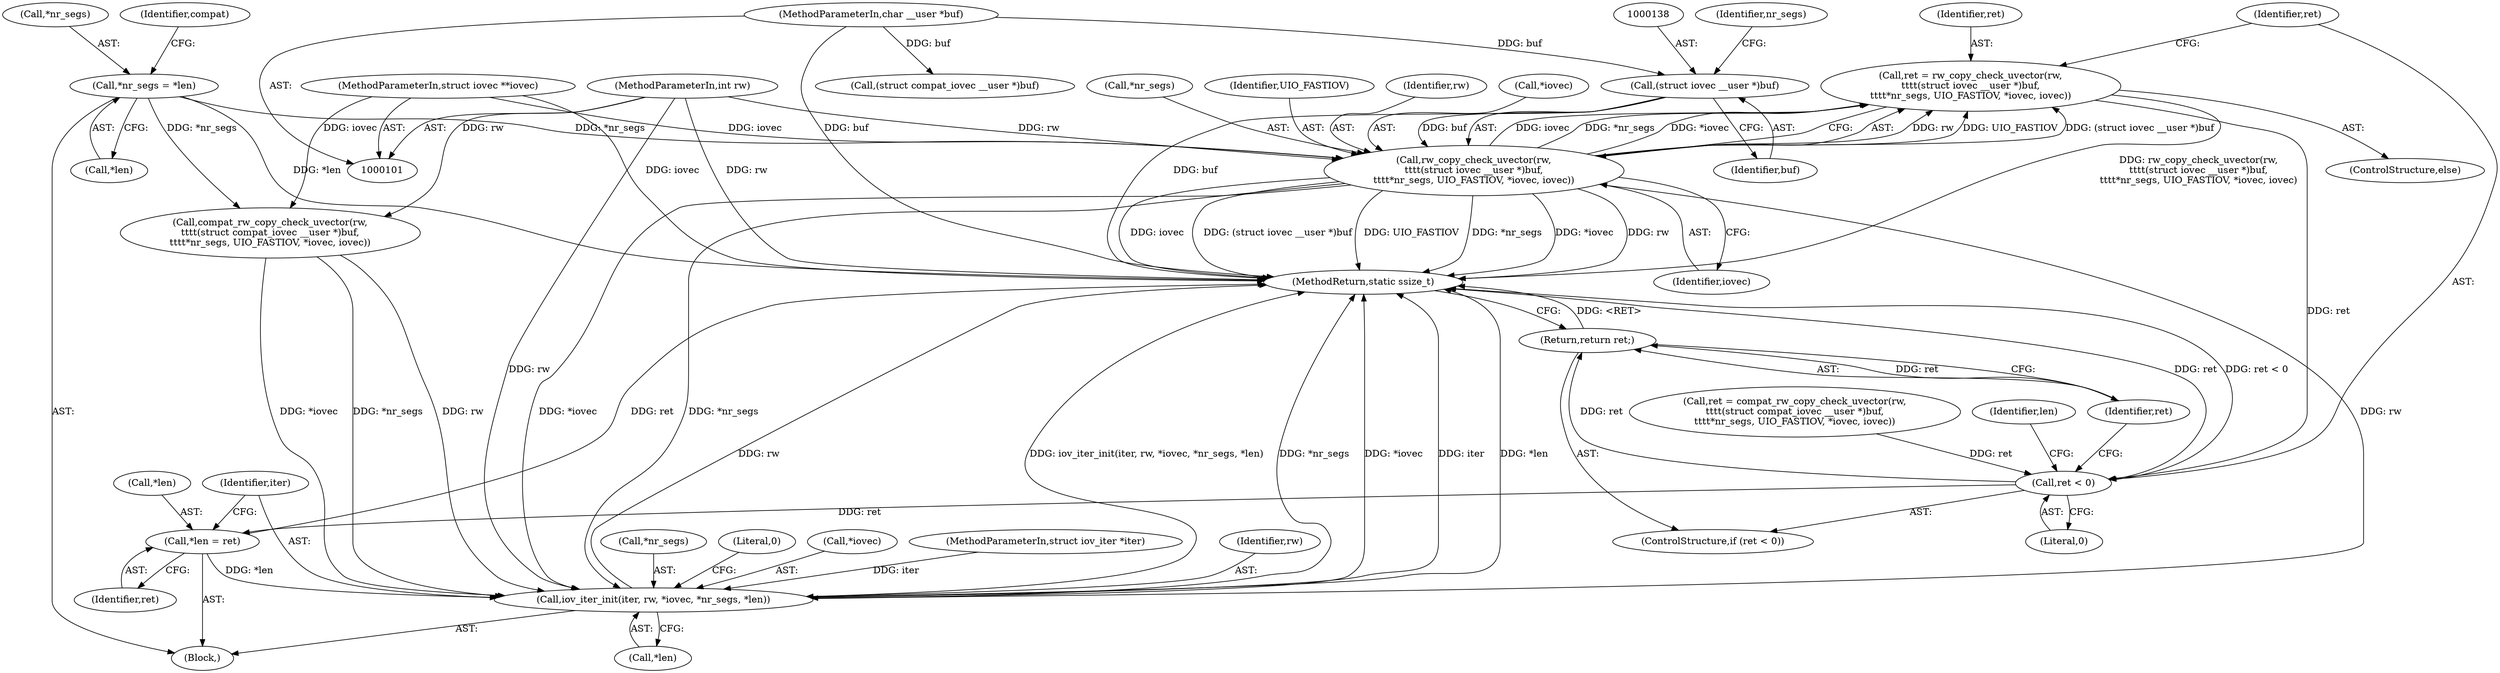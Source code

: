 digraph "0_linux_4c185ce06dca14f5cea192f5a2c981ef50663f2b_1@API" {
"1000133" [label="(Call,ret = rw_copy_check_uvector(rw,\n\t\t\t\t(struct iovec __user *)buf,\n\t\t\t\t*nr_segs, UIO_FASTIOV, *iovec, iovec))"];
"1000135" [label="(Call,rw_copy_check_uvector(rw,\n\t\t\t\t(struct iovec __user *)buf,\n\t\t\t\t*nr_segs, UIO_FASTIOV, *iovec, iovec))"];
"1000103" [label="(MethodParameterIn,int rw)"];
"1000137" [label="(Call,(struct iovec __user *)buf)"];
"1000104" [label="(MethodParameterIn,char __user *buf)"];
"1000112" [label="(Call,*nr_segs = *len)"];
"1000107" [label="(MethodParameterIn,struct iovec **iovec)"];
"1000147" [label="(Call,ret < 0)"];
"1000150" [label="(Return,return ret;)"];
"1000152" [label="(Call,*len = ret)"];
"1000156" [label="(Call,iov_iter_init(iter, rw, *iovec, *nr_segs, *len))"];
"1000123" [label="(Call,(struct compat_iovec __user *)buf)"];
"1000113" [label="(Call,*nr_segs)"];
"1000146" [label="(ControlStructure,if (ret < 0))"];
"1000145" [label="(Identifier,iovec)"];
"1000140" [label="(Call,*nr_segs)"];
"1000142" [label="(Identifier,UIO_FASTIOV)"];
"1000115" [label="(Call,*len)"];
"1000119" [label="(Call,ret = compat_rw_copy_check_uvector(rw,\n\t\t\t\t(struct compat_iovec __user *)buf,\n\t\t\t\t*nr_segs, UIO_FASTIOV, *iovec, iovec))"];
"1000161" [label="(Call,*nr_segs)"];
"1000137" [label="(Call,(struct iovec __user *)buf)"];
"1000150" [label="(Return,return ret;)"];
"1000155" [label="(Identifier,ret)"];
"1000163" [label="(Call,*len)"];
"1000136" [label="(Identifier,rw)"];
"1000143" [label="(Call,*iovec)"];
"1000147" [label="(Call,ret < 0)"];
"1000152" [label="(Call,*len = ret)"];
"1000166" [label="(Literal,0)"];
"1000134" [label="(Identifier,ret)"];
"1000118" [label="(Identifier,compat)"];
"1000148" [label="(Identifier,ret)"];
"1000167" [label="(MethodReturn,static ssize_t)"];
"1000159" [label="(Call,*iovec)"];
"1000132" [label="(ControlStructure,else)"];
"1000135" [label="(Call,rw_copy_check_uvector(rw,\n\t\t\t\t(struct iovec __user *)buf,\n\t\t\t\t*nr_segs, UIO_FASTIOV, *iovec, iovec))"];
"1000157" [label="(Identifier,iter)"];
"1000109" [label="(MethodParameterIn,struct iov_iter *iter)"];
"1000158" [label="(Identifier,rw)"];
"1000112" [label="(Call,*nr_segs = *len)"];
"1000153" [label="(Call,*len)"];
"1000156" [label="(Call,iov_iter_init(iter, rw, *iovec, *nr_segs, *len))"];
"1000149" [label="(Literal,0)"];
"1000151" [label="(Identifier,ret)"];
"1000110" [label="(Block,)"];
"1000141" [label="(Identifier,nr_segs)"];
"1000107" [label="(MethodParameterIn,struct iovec **iovec)"];
"1000133" [label="(Call,ret = rw_copy_check_uvector(rw,\n\t\t\t\t(struct iovec __user *)buf,\n\t\t\t\t*nr_segs, UIO_FASTIOV, *iovec, iovec))"];
"1000104" [label="(MethodParameterIn,char __user *buf)"];
"1000139" [label="(Identifier,buf)"];
"1000121" [label="(Call,compat_rw_copy_check_uvector(rw,\n\t\t\t\t(struct compat_iovec __user *)buf,\n\t\t\t\t*nr_segs, UIO_FASTIOV, *iovec, iovec))"];
"1000154" [label="(Identifier,len)"];
"1000103" [label="(MethodParameterIn,int rw)"];
"1000133" -> "1000132"  [label="AST: "];
"1000133" -> "1000135"  [label="CFG: "];
"1000134" -> "1000133"  [label="AST: "];
"1000135" -> "1000133"  [label="AST: "];
"1000148" -> "1000133"  [label="CFG: "];
"1000133" -> "1000167"  [label="DDG: rw_copy_check_uvector(rw,\n\t\t\t\t(struct iovec __user *)buf,\n\t\t\t\t*nr_segs, UIO_FASTIOV, *iovec, iovec)"];
"1000135" -> "1000133"  [label="DDG: rw"];
"1000135" -> "1000133"  [label="DDG: UIO_FASTIOV"];
"1000135" -> "1000133"  [label="DDG: (struct iovec __user *)buf"];
"1000135" -> "1000133"  [label="DDG: iovec"];
"1000135" -> "1000133"  [label="DDG: *nr_segs"];
"1000135" -> "1000133"  [label="DDG: *iovec"];
"1000133" -> "1000147"  [label="DDG: ret"];
"1000135" -> "1000145"  [label="CFG: "];
"1000136" -> "1000135"  [label="AST: "];
"1000137" -> "1000135"  [label="AST: "];
"1000140" -> "1000135"  [label="AST: "];
"1000142" -> "1000135"  [label="AST: "];
"1000143" -> "1000135"  [label="AST: "];
"1000145" -> "1000135"  [label="AST: "];
"1000135" -> "1000167"  [label="DDG: UIO_FASTIOV"];
"1000135" -> "1000167"  [label="DDG: *nr_segs"];
"1000135" -> "1000167"  [label="DDG: *iovec"];
"1000135" -> "1000167"  [label="DDG: rw"];
"1000135" -> "1000167"  [label="DDG: iovec"];
"1000135" -> "1000167"  [label="DDG: (struct iovec __user *)buf"];
"1000103" -> "1000135"  [label="DDG: rw"];
"1000137" -> "1000135"  [label="DDG: buf"];
"1000112" -> "1000135"  [label="DDG: *nr_segs"];
"1000107" -> "1000135"  [label="DDG: iovec"];
"1000135" -> "1000156"  [label="DDG: rw"];
"1000135" -> "1000156"  [label="DDG: *iovec"];
"1000135" -> "1000156"  [label="DDG: *nr_segs"];
"1000103" -> "1000101"  [label="AST: "];
"1000103" -> "1000167"  [label="DDG: rw"];
"1000103" -> "1000121"  [label="DDG: rw"];
"1000103" -> "1000156"  [label="DDG: rw"];
"1000137" -> "1000139"  [label="CFG: "];
"1000138" -> "1000137"  [label="AST: "];
"1000139" -> "1000137"  [label="AST: "];
"1000141" -> "1000137"  [label="CFG: "];
"1000137" -> "1000167"  [label="DDG: buf"];
"1000104" -> "1000137"  [label="DDG: buf"];
"1000104" -> "1000101"  [label="AST: "];
"1000104" -> "1000167"  [label="DDG: buf"];
"1000104" -> "1000123"  [label="DDG: buf"];
"1000112" -> "1000110"  [label="AST: "];
"1000112" -> "1000115"  [label="CFG: "];
"1000113" -> "1000112"  [label="AST: "];
"1000115" -> "1000112"  [label="AST: "];
"1000118" -> "1000112"  [label="CFG: "];
"1000112" -> "1000167"  [label="DDG: *len"];
"1000112" -> "1000121"  [label="DDG: *nr_segs"];
"1000107" -> "1000101"  [label="AST: "];
"1000107" -> "1000167"  [label="DDG: iovec"];
"1000107" -> "1000121"  [label="DDG: iovec"];
"1000147" -> "1000146"  [label="AST: "];
"1000147" -> "1000149"  [label="CFG: "];
"1000148" -> "1000147"  [label="AST: "];
"1000149" -> "1000147"  [label="AST: "];
"1000151" -> "1000147"  [label="CFG: "];
"1000154" -> "1000147"  [label="CFG: "];
"1000147" -> "1000167"  [label="DDG: ret"];
"1000147" -> "1000167"  [label="DDG: ret < 0"];
"1000119" -> "1000147"  [label="DDG: ret"];
"1000147" -> "1000150"  [label="DDG: ret"];
"1000147" -> "1000152"  [label="DDG: ret"];
"1000150" -> "1000146"  [label="AST: "];
"1000150" -> "1000151"  [label="CFG: "];
"1000151" -> "1000150"  [label="AST: "];
"1000167" -> "1000150"  [label="CFG: "];
"1000150" -> "1000167"  [label="DDG: <RET>"];
"1000151" -> "1000150"  [label="DDG: ret"];
"1000152" -> "1000110"  [label="AST: "];
"1000152" -> "1000155"  [label="CFG: "];
"1000153" -> "1000152"  [label="AST: "];
"1000155" -> "1000152"  [label="AST: "];
"1000157" -> "1000152"  [label="CFG: "];
"1000152" -> "1000167"  [label="DDG: ret"];
"1000152" -> "1000156"  [label="DDG: *len"];
"1000156" -> "1000110"  [label="AST: "];
"1000156" -> "1000163"  [label="CFG: "];
"1000157" -> "1000156"  [label="AST: "];
"1000158" -> "1000156"  [label="AST: "];
"1000159" -> "1000156"  [label="AST: "];
"1000161" -> "1000156"  [label="AST: "];
"1000163" -> "1000156"  [label="AST: "];
"1000166" -> "1000156"  [label="CFG: "];
"1000156" -> "1000167"  [label="DDG: *iovec"];
"1000156" -> "1000167"  [label="DDG: iter"];
"1000156" -> "1000167"  [label="DDG: *len"];
"1000156" -> "1000167"  [label="DDG: rw"];
"1000156" -> "1000167"  [label="DDG: iov_iter_init(iter, rw, *iovec, *nr_segs, *len)"];
"1000156" -> "1000167"  [label="DDG: *nr_segs"];
"1000109" -> "1000156"  [label="DDG: iter"];
"1000121" -> "1000156"  [label="DDG: rw"];
"1000121" -> "1000156"  [label="DDG: *iovec"];
"1000121" -> "1000156"  [label="DDG: *nr_segs"];
}
